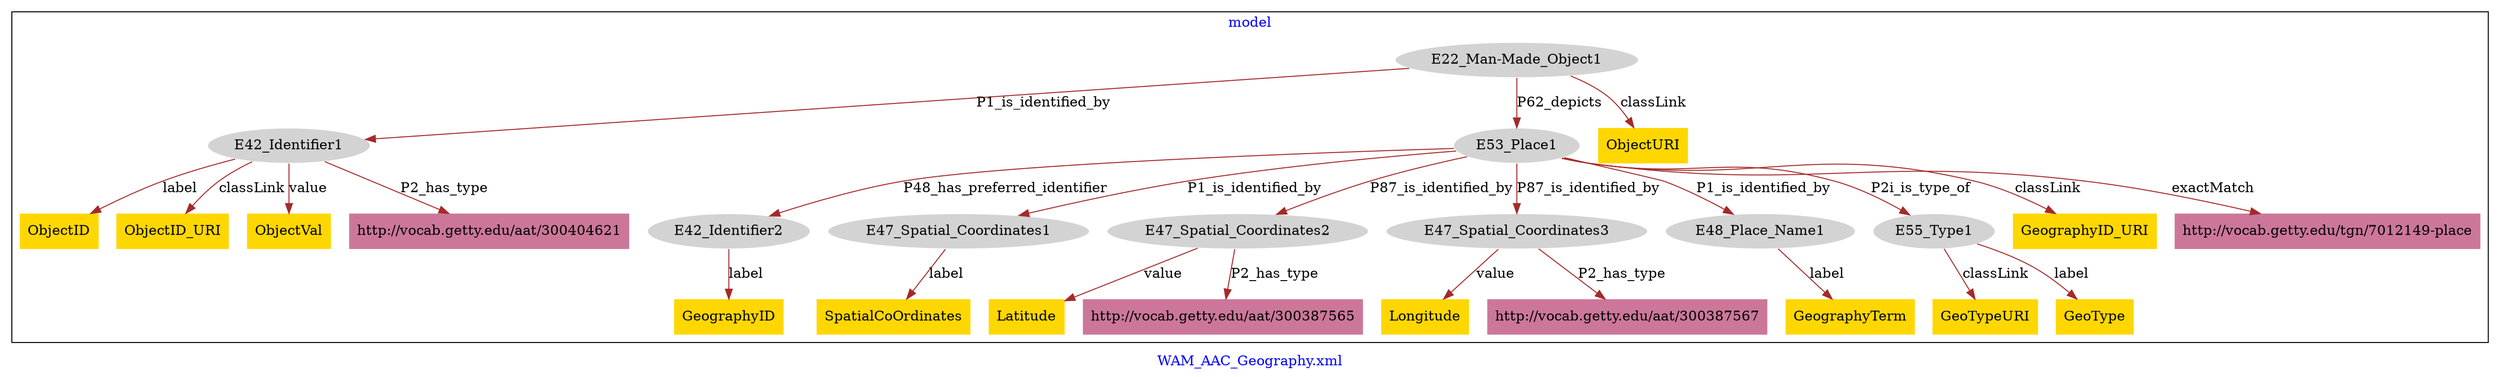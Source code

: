 digraph n0 {
fontcolor="blue"
remincross="true"
label="WAM_AAC_Geography.xml"
subgraph cluster {
label="model"
n2[style="filled",color="white",fillcolor="lightgray",label="E22_Man-Made_Object1"];
n3[style="filled",color="white",fillcolor="lightgray",label="E42_Identifier1"];
n4[style="filled",color="white",fillcolor="lightgray",label="E53_Place1"];
n5[style="filled",color="white",fillcolor="lightgray",label="E42_Identifier2"];
n6[style="filled",color="white",fillcolor="lightgray",label="E47_Spatial_Coordinates1"];
n7[style="filled",color="white",fillcolor="lightgray",label="E47_Spatial_Coordinates2"];
n8[style="filled",color="white",fillcolor="lightgray",label="E47_Spatial_Coordinates3"];
n9[style="filled",color="white",fillcolor="lightgray",label="E48_Place_Name1"];
n10[style="filled",color="white",fillcolor="lightgray",label="E55_Type1"];
n11[shape="plaintext",style="filled",fillcolor="gold",label="SpatialCoOrdinates"];
n12[shape="plaintext",style="filled",fillcolor="gold",label="ObjectURI"];
n13[shape="plaintext",style="filled",fillcolor="gold",label="ObjectID"];
n14[shape="plaintext",style="filled",fillcolor="gold",label="Longitude"];
n15[shape="plaintext",style="filled",fillcolor="gold",label="GeoTypeURI"];
n16[shape="plaintext",style="filled",fillcolor="gold",label="GeoType"];
n17[shape="plaintext",style="filled",fillcolor="gold",label="ObjectID_URI"];
n18[shape="plaintext",style="filled",fillcolor="gold",label="GeographyID"];
n19[shape="plaintext",style="filled",fillcolor="gold",label="GeographyTerm"];
n20[shape="plaintext",style="filled",fillcolor="gold",label="GeographyID_URI"];
n21[shape="plaintext",style="filled",fillcolor="gold",label="Latitude"];
n22[shape="plaintext",style="filled",fillcolor="gold",label="ObjectVal"];
n23[shape="plaintext",style="filled",fillcolor="#CC7799",label="http://vocab.getty.edu/tgn/7012149-place"];
n24[shape="plaintext",style="filled",fillcolor="#CC7799",label="http://vocab.getty.edu/aat/300404621"];
n25[shape="plaintext",style="filled",fillcolor="#CC7799",label="http://vocab.getty.edu/aat/300387565"];
n26[shape="plaintext",style="filled",fillcolor="#CC7799",label="http://vocab.getty.edu/aat/300387567"];
}
n2 -> n3[color="brown",fontcolor="black",label="P1_is_identified_by"]
n2 -> n4[color="brown",fontcolor="black",label="P62_depicts"]
n4 -> n5[color="brown",fontcolor="black",label="P48_has_preferred_identifier"]
n4 -> n6[color="brown",fontcolor="black",label="P1_is_identified_by"]
n4 -> n7[color="brown",fontcolor="black",label="P87_is_identified_by"]
n4 -> n8[color="brown",fontcolor="black",label="P87_is_identified_by"]
n4 -> n9[color="brown",fontcolor="black",label="P1_is_identified_by"]
n4 -> n10[color="brown",fontcolor="black",label="P2i_is_type_of"]
n6 -> n11[color="brown",fontcolor="black",label="label"]
n2 -> n12[color="brown",fontcolor="black",label="classLink"]
n3 -> n13[color="brown",fontcolor="black",label="label"]
n8 -> n14[color="brown",fontcolor="black",label="value"]
n10 -> n15[color="brown",fontcolor="black",label="classLink"]
n10 -> n16[color="brown",fontcolor="black",label="label"]
n3 -> n17[color="brown",fontcolor="black",label="classLink"]
n5 -> n18[color="brown",fontcolor="black",label="label"]
n9 -> n19[color="brown",fontcolor="black",label="label"]
n4 -> n20[color="brown",fontcolor="black",label="classLink"]
n7 -> n21[color="brown",fontcolor="black",label="value"]
n3 -> n22[color="brown",fontcolor="black",label="value"]
n4 -> n23[color="brown",fontcolor="black",label="exactMatch"]
n3 -> n24[color="brown",fontcolor="black",label="P2_has_type"]
n7 -> n25[color="brown",fontcolor="black",label="P2_has_type"]
n8 -> n26[color="brown",fontcolor="black",label="P2_has_type"]
}
